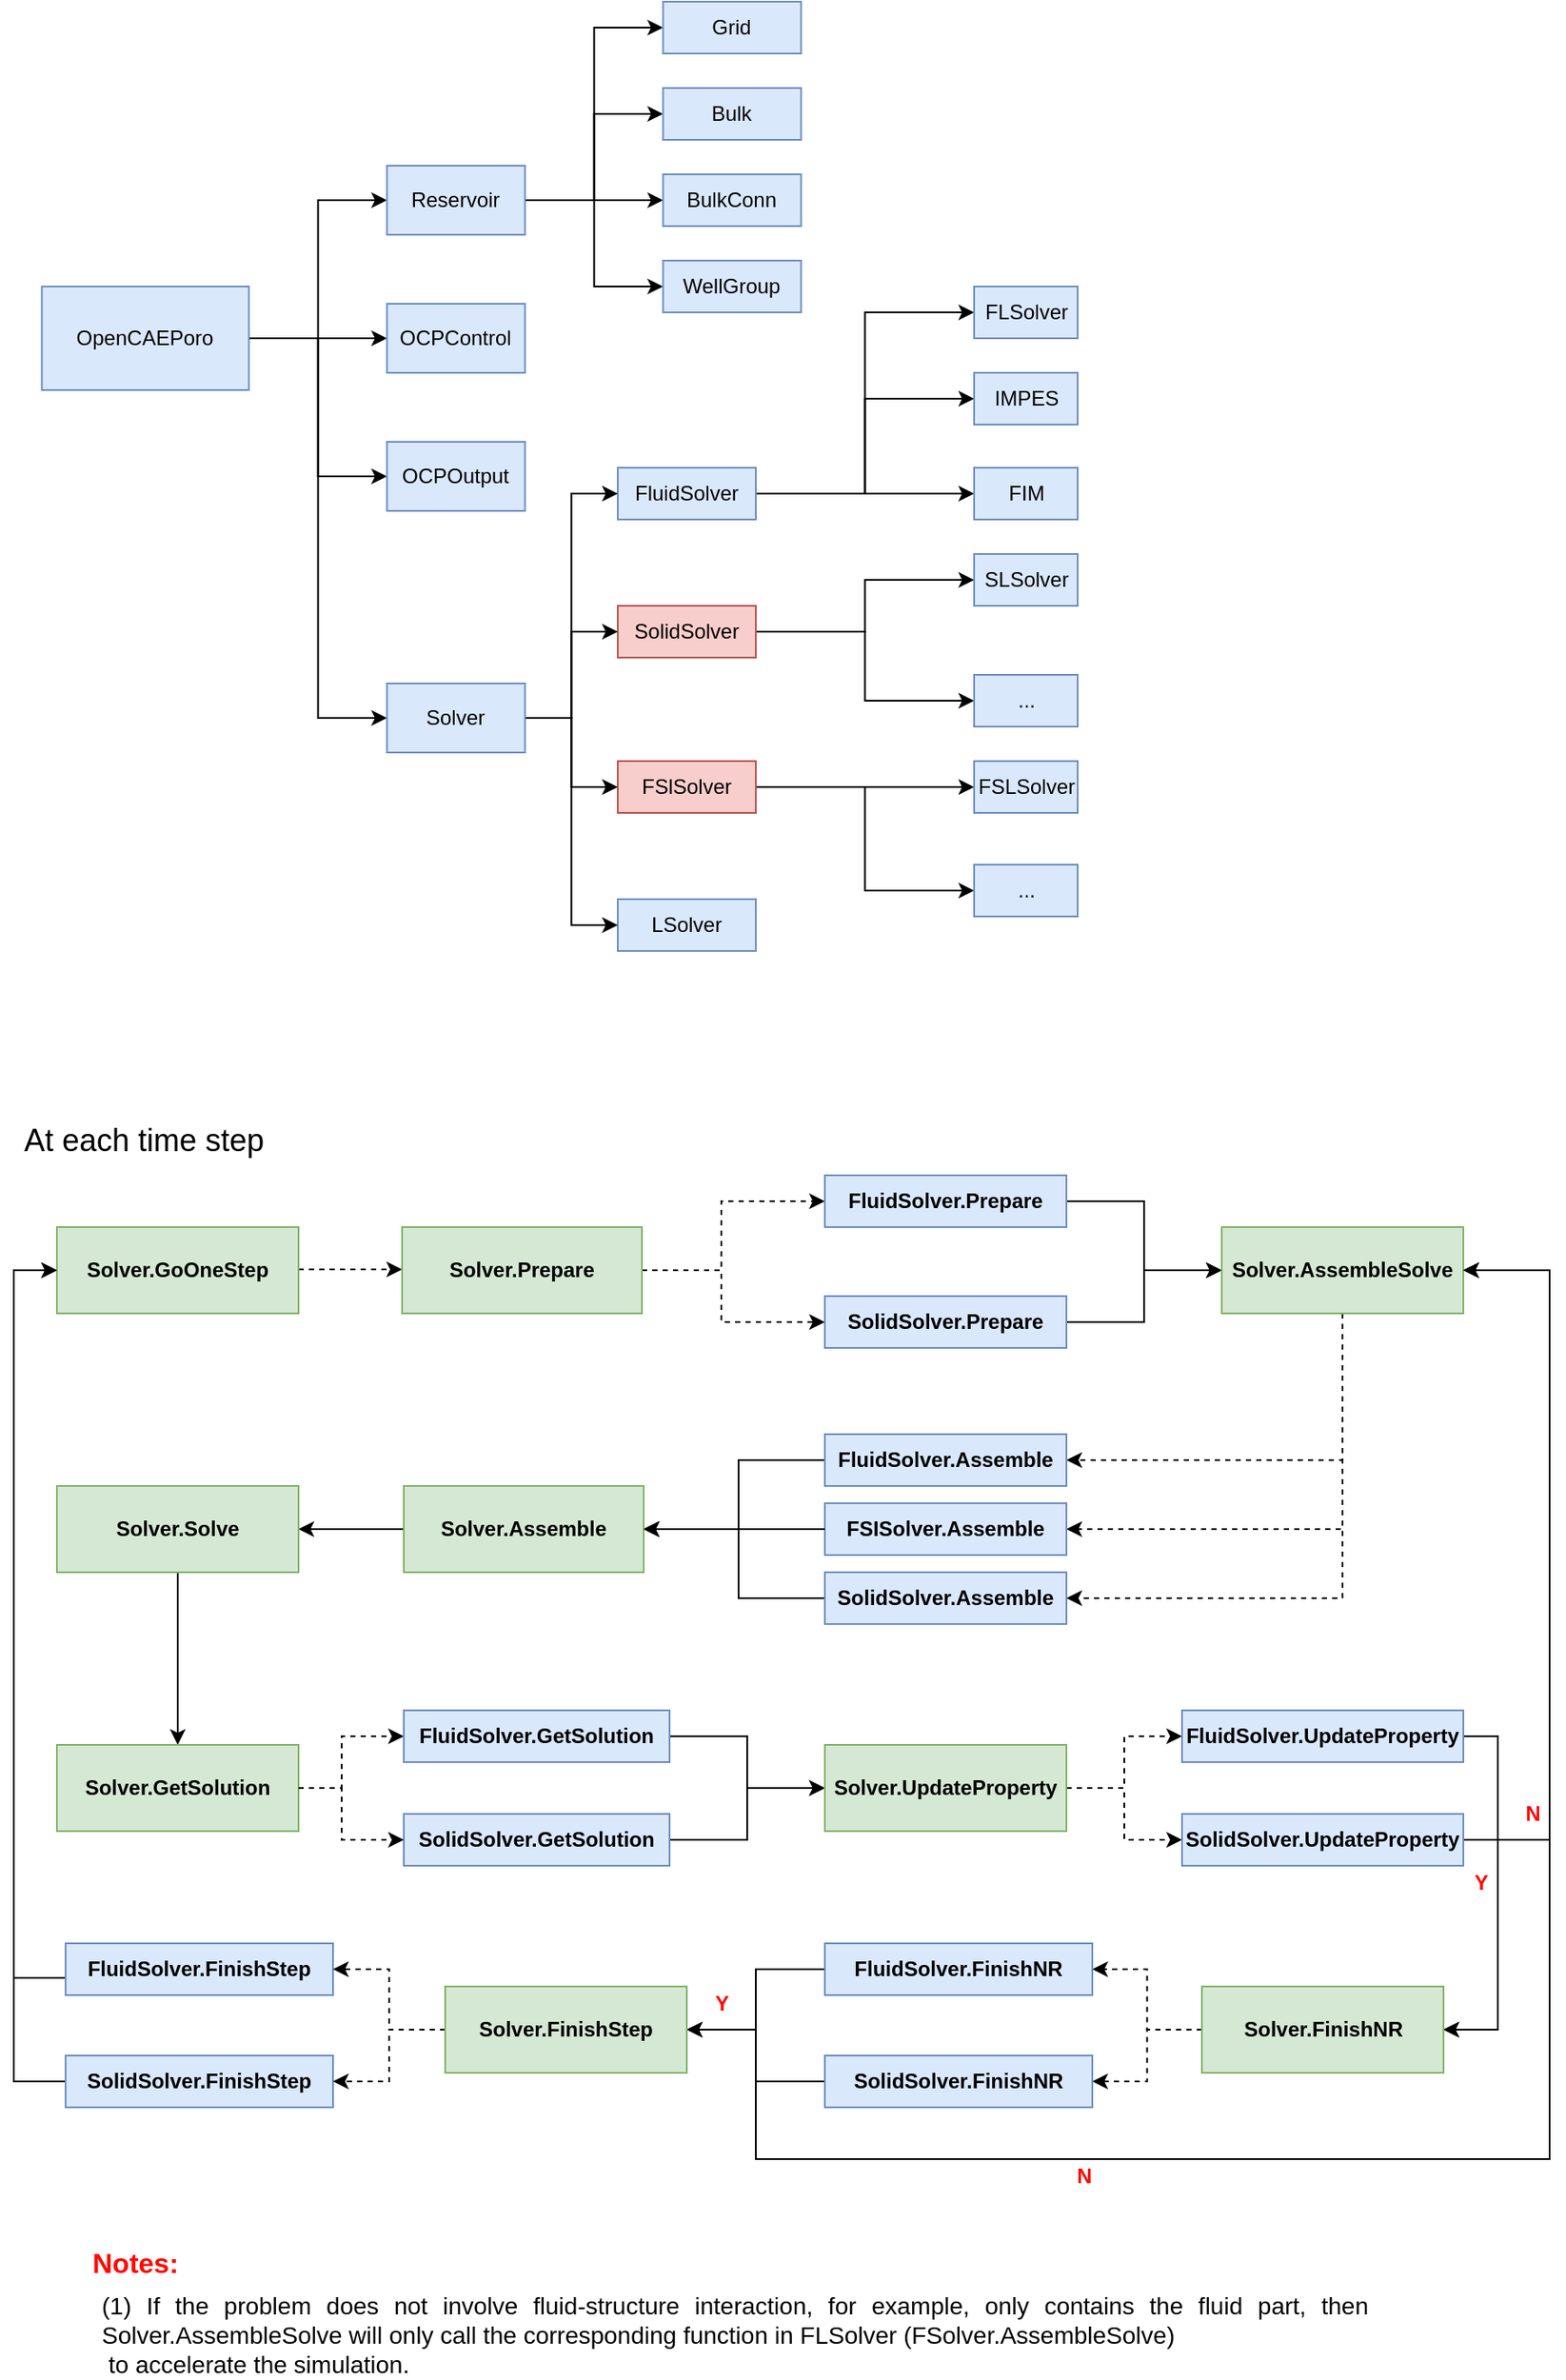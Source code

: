 <mxfile version="15.7.3" type="device"><diagram id="8wKtJb_5iso_8oBsHW1d" name="第 1 页"><mxGraphModel dx="2206" dy="2170" grid="1" gridSize="10" guides="1" tooltips="1" connect="1" arrows="1" fold="1" page="1" pageScale="1" pageWidth="827" pageHeight="1169" math="0" shadow="0"><root><mxCell id="0"/><mxCell id="1" parent="0"/><mxCell id="Cne8viu68LR2Bdw7482d-5" style="edgeStyle=orthogonalEdgeStyle;rounded=0;orthogonalLoop=1;jettySize=auto;html=1;exitX=1;exitY=0.5;exitDx=0;exitDy=0;entryX=0;entryY=0.5;entryDx=0;entryDy=0;" parent="1" source="Cne8viu68LR2Bdw7482d-1" target="Cne8viu68LR2Bdw7482d-2" edge="1"><mxGeometry relative="1" as="geometry"/></mxCell><mxCell id="Cne8viu68LR2Bdw7482d-6" style="edgeStyle=orthogonalEdgeStyle;rounded=0;orthogonalLoop=1;jettySize=auto;html=1;exitX=1;exitY=0.5;exitDx=0;exitDy=0;entryX=0;entryY=0.5;entryDx=0;entryDy=0;" parent="1" source="Cne8viu68LR2Bdw7482d-1" target="Cne8viu68LR2Bdw7482d-3" edge="1"><mxGeometry relative="1" as="geometry"/></mxCell><mxCell id="Cne8viu68LR2Bdw7482d-7" style="edgeStyle=orthogonalEdgeStyle;rounded=0;orthogonalLoop=1;jettySize=auto;html=1;exitX=1;exitY=0.5;exitDx=0;exitDy=0;entryX=0;entryY=0.5;entryDx=0;entryDy=0;" parent="1" source="Cne8viu68LR2Bdw7482d-1" target="Cne8viu68LR2Bdw7482d-4" edge="1"><mxGeometry relative="1" as="geometry"/></mxCell><mxCell id="kJc55zpWTFOqaDrOidm_-3" style="edgeStyle=orthogonalEdgeStyle;rounded=0;orthogonalLoop=1;jettySize=auto;html=1;exitX=1;exitY=0.5;exitDx=0;exitDy=0;entryX=0;entryY=0.5;entryDx=0;entryDy=0;" parent="1" source="Cne8viu68LR2Bdw7482d-1" target="kJc55zpWTFOqaDrOidm_-2" edge="1"><mxGeometry relative="1" as="geometry"/></mxCell><mxCell id="Cne8viu68LR2Bdw7482d-1" value="OpenCAEPoro" style="rounded=0;whiteSpace=wrap;html=1;fillColor=#dae8fc;strokeColor=#6c8ebf;" parent="1" vertex="1"><mxGeometry x="-733.75" y="15" width="120" height="60" as="geometry"/></mxCell><mxCell id="Cne8viu68LR2Bdw7482d-11" style="edgeStyle=orthogonalEdgeStyle;rounded=0;orthogonalLoop=1;jettySize=auto;html=1;exitX=1;exitY=0.5;exitDx=0;exitDy=0;entryX=0;entryY=0.5;entryDx=0;entryDy=0;" parent="1" source="Cne8viu68LR2Bdw7482d-2" target="Cne8viu68LR2Bdw7482d-10" edge="1"><mxGeometry relative="1" as="geometry"/></mxCell><mxCell id="Cne8viu68LR2Bdw7482d-14" style="edgeStyle=orthogonalEdgeStyle;rounded=0;orthogonalLoop=1;jettySize=auto;html=1;exitX=1;exitY=0.5;exitDx=0;exitDy=0;entryX=0;entryY=0.5;entryDx=0;entryDy=0;" parent="1" source="Cne8viu68LR2Bdw7482d-2" target="Cne8viu68LR2Bdw7482d-12" edge="1"><mxGeometry relative="1" as="geometry"/></mxCell><mxCell id="Cne8viu68LR2Bdw7482d-15" style="edgeStyle=orthogonalEdgeStyle;rounded=0;orthogonalLoop=1;jettySize=auto;html=1;exitX=1;exitY=0.5;exitDx=0;exitDy=0;entryX=0;entryY=0.5;entryDx=0;entryDy=0;" parent="1" source="Cne8viu68LR2Bdw7482d-2" target="Cne8viu68LR2Bdw7482d-13" edge="1"><mxGeometry relative="1" as="geometry"/></mxCell><mxCell id="Cne8viu68LR2Bdw7482d-17" style="edgeStyle=orthogonalEdgeStyle;rounded=0;orthogonalLoop=1;jettySize=auto;html=1;exitX=1;exitY=0.5;exitDx=0;exitDy=0;entryX=0;entryY=0.5;entryDx=0;entryDy=0;" parent="1" source="Cne8viu68LR2Bdw7482d-2" target="Cne8viu68LR2Bdw7482d-16" edge="1"><mxGeometry relative="1" as="geometry"/></mxCell><mxCell id="Cne8viu68LR2Bdw7482d-2" value="Reservoir" style="rounded=0;whiteSpace=wrap;html=1;fillColor=#dae8fc;strokeColor=#6c8ebf;" parent="1" vertex="1"><mxGeometry x="-533.75" y="-55" width="80" height="40" as="geometry"/></mxCell><mxCell id="Cne8viu68LR2Bdw7482d-3" value="OCPControl" style="rounded=0;whiteSpace=wrap;html=1;fillColor=#dae8fc;strokeColor=#6c8ebf;" parent="1" vertex="1"><mxGeometry x="-533.75" y="25" width="80" height="40" as="geometry"/></mxCell><mxCell id="Cne8viu68LR2Bdw7482d-4" value="OCPOutput" style="rounded=0;whiteSpace=wrap;html=1;fillColor=#dae8fc;strokeColor=#6c8ebf;" parent="1" vertex="1"><mxGeometry x="-533.75" y="105" width="80" height="40" as="geometry"/></mxCell><mxCell id="Cne8viu68LR2Bdw7482d-10" value="Grid" style="rounded=0;whiteSpace=wrap;html=1;fillColor=#dae8fc;strokeColor=#6c8ebf;" parent="1" vertex="1"><mxGeometry x="-373.75" y="-150" width="80" height="30" as="geometry"/></mxCell><mxCell id="Cne8viu68LR2Bdw7482d-12" value="Bulk" style="rounded=0;whiteSpace=wrap;html=1;fillColor=#dae8fc;strokeColor=#6c8ebf;" parent="1" vertex="1"><mxGeometry x="-373.75" y="-100" width="80" height="30" as="geometry"/></mxCell><mxCell id="Cne8viu68LR2Bdw7482d-13" value="WellGroup" style="rounded=0;whiteSpace=wrap;html=1;fillColor=#dae8fc;strokeColor=#6c8ebf;" parent="1" vertex="1"><mxGeometry x="-373.75" width="80" height="30" as="geometry"/></mxCell><mxCell id="Cne8viu68LR2Bdw7482d-16" value="BulkConn" style="rounded=0;whiteSpace=wrap;html=1;fillColor=#dae8fc;strokeColor=#6c8ebf;" parent="1" vertex="1"><mxGeometry x="-373.75" y="-50" width="80" height="30" as="geometry"/></mxCell><mxCell id="w_g7nyHOeUJJgMjQ11_g-9" style="edgeStyle=orthogonalEdgeStyle;rounded=0;orthogonalLoop=1;jettySize=auto;html=1;exitX=1;exitY=0.5;exitDx=0;exitDy=0;entryX=0;entryY=0.5;entryDx=0;entryDy=0;" parent="1" source="w_g7nyHOeUJJgMjQ11_g-2" target="w_g7nyHOeUJJgMjQ11_g-8" edge="1"><mxGeometry relative="1" as="geometry"/></mxCell><mxCell id="w_g7nyHOeUJJgMjQ11_g-12" style="edgeStyle=orthogonalEdgeStyle;rounded=0;orthogonalLoop=1;jettySize=auto;html=1;exitX=1;exitY=0.5;exitDx=0;exitDy=0;entryX=0;entryY=0.5;entryDx=0;entryDy=0;" parent="1" source="w_g7nyHOeUJJgMjQ11_g-2" target="w_g7nyHOeUJJgMjQ11_g-10" edge="1"><mxGeometry relative="1" as="geometry"/></mxCell><mxCell id="w_g7nyHOeUJJgMjQ11_g-13" style="edgeStyle=orthogonalEdgeStyle;rounded=0;orthogonalLoop=1;jettySize=auto;html=1;exitX=1;exitY=0.5;exitDx=0;exitDy=0;entryX=0;entryY=0.5;entryDx=0;entryDy=0;" parent="1" source="w_g7nyHOeUJJgMjQ11_g-2" target="w_g7nyHOeUJJgMjQ11_g-11" edge="1"><mxGeometry relative="1" as="geometry"/></mxCell><mxCell id="w_g7nyHOeUJJgMjQ11_g-2" value="FluidSolver" style="rounded=0;whiteSpace=wrap;html=1;fillColor=#dae8fc;strokeColor=#6c8ebf;" parent="1" vertex="1"><mxGeometry x="-400" y="120" width="80" height="30" as="geometry"/></mxCell><mxCell id="w_g7nyHOeUJJgMjQ11_g-24" style="edgeStyle=orthogonalEdgeStyle;rounded=0;orthogonalLoop=1;jettySize=auto;html=1;exitX=1;exitY=0.5;exitDx=0;exitDy=0;entryX=0;entryY=0.5;entryDx=0;entryDy=0;" parent="1" source="w_g7nyHOeUJJgMjQ11_g-3" target="w_g7nyHOeUJJgMjQ11_g-23" edge="1"><mxGeometry relative="1" as="geometry"/></mxCell><mxCell id="w_g7nyHOeUJJgMjQ11_g-26" style="edgeStyle=orthogonalEdgeStyle;rounded=0;orthogonalLoop=1;jettySize=auto;html=1;exitX=1;exitY=0.5;exitDx=0;exitDy=0;entryX=0;entryY=0.5;entryDx=0;entryDy=0;" parent="1" source="w_g7nyHOeUJJgMjQ11_g-3" target="w_g7nyHOeUJJgMjQ11_g-25" edge="1"><mxGeometry relative="1" as="geometry"/></mxCell><mxCell id="w_g7nyHOeUJJgMjQ11_g-3" value="SolidSolver" style="rounded=0;whiteSpace=wrap;html=1;fillColor=#f8cecc;strokeColor=#b85450;" parent="1" vertex="1"><mxGeometry x="-400" y="200" width="80" height="30" as="geometry"/></mxCell><mxCell id="w_g7nyHOeUJJgMjQ11_g-8" value="FLSolver" style="rounded=0;whiteSpace=wrap;html=1;fillColor=#dae8fc;strokeColor=#6c8ebf;" parent="1" vertex="1"><mxGeometry x="-193.5" y="15" width="60" height="30" as="geometry"/></mxCell><mxCell id="w_g7nyHOeUJJgMjQ11_g-10" value="IMPES" style="rounded=0;whiteSpace=wrap;html=1;fillColor=#dae8fc;strokeColor=#6c8ebf;" parent="1" vertex="1"><mxGeometry x="-193.5" y="65" width="60" height="30" as="geometry"/></mxCell><mxCell id="w_g7nyHOeUJJgMjQ11_g-11" value="FIM" style="rounded=0;whiteSpace=wrap;html=1;fillColor=#dae8fc;strokeColor=#6c8ebf;" parent="1" vertex="1"><mxGeometry x="-193.5" y="120" width="60" height="30" as="geometry"/></mxCell><mxCell id="w_g7nyHOeUJJgMjQ11_g-23" value="SLSolver" style="rounded=0;whiteSpace=wrap;html=1;fillColor=#dae8fc;strokeColor=#6c8ebf;" parent="1" vertex="1"><mxGeometry x="-193.5" y="170" width="60" height="30" as="geometry"/></mxCell><mxCell id="w_g7nyHOeUJJgMjQ11_g-25" value="..." style="rounded=0;whiteSpace=wrap;html=1;fillColor=#dae8fc;strokeColor=#6c8ebf;" parent="1" vertex="1"><mxGeometry x="-193.5" y="240" width="60" height="30" as="geometry"/></mxCell><mxCell id="w_g7nyHOeUJJgMjQ11_g-33" style="edgeStyle=orthogonalEdgeStyle;rounded=0;orthogonalLoop=1;jettySize=auto;html=1;exitX=1;exitY=0.5;exitDx=0;exitDy=0;entryX=0;entryY=0.5;entryDx=0;entryDy=0;" parent="1" source="w_g7nyHOeUJJgMjQ11_g-27" target="w_g7nyHOeUJJgMjQ11_g-31" edge="1"><mxGeometry relative="1" as="geometry"/></mxCell><mxCell id="w_g7nyHOeUJJgMjQ11_g-34" style="edgeStyle=orthogonalEdgeStyle;rounded=0;orthogonalLoop=1;jettySize=auto;html=1;exitX=1;exitY=0.5;exitDx=0;exitDy=0;entryX=0;entryY=0.5;entryDx=0;entryDy=0;" parent="1" source="w_g7nyHOeUJJgMjQ11_g-27" target="w_g7nyHOeUJJgMjQ11_g-32" edge="1"><mxGeometry relative="1" as="geometry"/></mxCell><mxCell id="w_g7nyHOeUJJgMjQ11_g-27" value="FSlSolver" style="rounded=0;whiteSpace=wrap;html=1;fillColor=#f8cecc;strokeColor=#b85450;" parent="1" vertex="1"><mxGeometry x="-400" y="290" width="80" height="30" as="geometry"/></mxCell><mxCell id="w_g7nyHOeUJJgMjQ11_g-31" value="FSLSolver" style="rounded=0;whiteSpace=wrap;html=1;fillColor=#dae8fc;strokeColor=#6c8ebf;" parent="1" vertex="1"><mxGeometry x="-193.5" y="290" width="60" height="30" as="geometry"/></mxCell><mxCell id="w_g7nyHOeUJJgMjQ11_g-32" value="..." style="rounded=0;whiteSpace=wrap;html=1;fillColor=#dae8fc;strokeColor=#6c8ebf;" parent="1" vertex="1"><mxGeometry x="-193.5" y="350" width="60" height="30" as="geometry"/></mxCell><mxCell id="1LSVYJj-Tn-E4dzhFHsI-40" value="LSolver" style="rounded=0;whiteSpace=wrap;html=1;fillColor=#dae8fc;strokeColor=#6c8ebf;" parent="1" vertex="1"><mxGeometry x="-400" y="370" width="80" height="30" as="geometry"/></mxCell><mxCell id="kJc55zpWTFOqaDrOidm_-4" style="edgeStyle=orthogonalEdgeStyle;rounded=0;orthogonalLoop=1;jettySize=auto;html=1;exitX=1;exitY=0.5;exitDx=0;exitDy=0;entryX=0;entryY=0.5;entryDx=0;entryDy=0;" parent="1" source="kJc55zpWTFOqaDrOidm_-2" target="w_g7nyHOeUJJgMjQ11_g-27" edge="1"><mxGeometry relative="1" as="geometry"/></mxCell><mxCell id="kJc55zpWTFOqaDrOidm_-5" style="edgeStyle=orthogonalEdgeStyle;rounded=0;orthogonalLoop=1;jettySize=auto;html=1;exitX=1;exitY=0.5;exitDx=0;exitDy=0;entryX=0;entryY=0.5;entryDx=0;entryDy=0;" parent="1" source="kJc55zpWTFOqaDrOidm_-2" target="w_g7nyHOeUJJgMjQ11_g-2" edge="1"><mxGeometry relative="1" as="geometry"/></mxCell><mxCell id="kJc55zpWTFOqaDrOidm_-6" style="edgeStyle=orthogonalEdgeStyle;rounded=0;orthogonalLoop=1;jettySize=auto;html=1;exitX=1;exitY=0.5;exitDx=0;exitDy=0;entryX=0;entryY=0.5;entryDx=0;entryDy=0;" parent="1" source="kJc55zpWTFOqaDrOidm_-2" target="w_g7nyHOeUJJgMjQ11_g-3" edge="1"><mxGeometry relative="1" as="geometry"/></mxCell><mxCell id="kJc55zpWTFOqaDrOidm_-7" style="edgeStyle=orthogonalEdgeStyle;rounded=0;orthogonalLoop=1;jettySize=auto;html=1;exitX=1;exitY=0.5;exitDx=0;exitDy=0;entryX=0;entryY=0.5;entryDx=0;entryDy=0;" parent="1" source="kJc55zpWTFOqaDrOidm_-2" target="1LSVYJj-Tn-E4dzhFHsI-40" edge="1"><mxGeometry relative="1" as="geometry"/></mxCell><mxCell id="kJc55zpWTFOqaDrOidm_-2" value="Solver" style="rounded=0;whiteSpace=wrap;html=1;fillColor=#dae8fc;strokeColor=#6c8ebf;" parent="1" vertex="1"><mxGeometry x="-533.75" y="245" width="80" height="40" as="geometry"/></mxCell><mxCell id="LOaqJP-7ajjEBjRHVIup-1" value="&lt;font style=&quot;font-size: 18px&quot;&gt;At each time step&lt;/font&gt;" style="text;html=1;align=center;verticalAlign=middle;resizable=0;points=[];autosize=1;strokeColor=none;fillColor=none;" vertex="1" parent="1"><mxGeometry x="-750" y="500" width="150" height="20" as="geometry"/></mxCell><mxCell id="LOaqJP-7ajjEBjRHVIup-2" style="edgeStyle=orthogonalEdgeStyle;rounded=0;orthogonalLoop=1;jettySize=auto;html=1;exitX=1;exitY=0.5;exitDx=0;exitDy=0;entryX=0;entryY=0.5;entryDx=0;entryDy=0;dashed=1;" edge="1" parent="1"><mxGeometry relative="1" as="geometry"><mxPoint x="-585" y="584.5" as="sourcePoint"/><mxPoint x="-525" y="584.5" as="targetPoint"/></mxGeometry></mxCell><mxCell id="LOaqJP-7ajjEBjRHVIup-3" value="&lt;b&gt;Solver.GoOneStep&lt;/b&gt;" style="rounded=0;whiteSpace=wrap;html=1;fillColor=#d5e8d4;strokeColor=#82b366;" vertex="1" parent="1"><mxGeometry x="-725" y="560" width="140" height="50" as="geometry"/></mxCell><mxCell id="LOaqJP-7ajjEBjRHVIup-4" style="edgeStyle=orthogonalEdgeStyle;rounded=0;orthogonalLoop=1;jettySize=auto;html=1;exitX=1;exitY=0.5;exitDx=0;exitDy=0;entryX=0;entryY=0.5;entryDx=0;entryDy=0;dashed=1;" edge="1" parent="1" source="LOaqJP-7ajjEBjRHVIup-6" target="LOaqJP-7ajjEBjRHVIup-10"><mxGeometry relative="1" as="geometry"><Array as="points"><mxPoint x="-340" y="585"/><mxPoint x="-340" y="615"/></Array></mxGeometry></mxCell><mxCell id="LOaqJP-7ajjEBjRHVIup-5" style="edgeStyle=orthogonalEdgeStyle;rounded=0;orthogonalLoop=1;jettySize=auto;html=1;exitX=1;exitY=0.5;exitDx=0;exitDy=0;entryX=0;entryY=0.5;entryDx=0;entryDy=0;dashed=1;" edge="1" parent="1" source="LOaqJP-7ajjEBjRHVIup-6" target="LOaqJP-7ajjEBjRHVIup-8"><mxGeometry relative="1" as="geometry"><Array as="points"><mxPoint x="-340" y="585"/><mxPoint x="-340" y="545"/></Array></mxGeometry></mxCell><mxCell id="LOaqJP-7ajjEBjRHVIup-6" value="&lt;b&gt;Solver.Prepare&lt;/b&gt;" style="rounded=0;whiteSpace=wrap;html=1;fillColor=#d5e8d4;strokeColor=#82b366;" vertex="1" parent="1"><mxGeometry x="-525" y="560" width="139" height="50" as="geometry"/></mxCell><mxCell id="LOaqJP-7ajjEBjRHVIup-7" style="edgeStyle=orthogonalEdgeStyle;rounded=0;orthogonalLoop=1;jettySize=auto;html=1;exitX=1;exitY=0.5;exitDx=0;exitDy=0;entryX=0;entryY=0.5;entryDx=0;entryDy=0;" edge="1" parent="1" source="LOaqJP-7ajjEBjRHVIup-8" target="LOaqJP-7ajjEBjRHVIup-14"><mxGeometry relative="1" as="geometry"/></mxCell><mxCell id="LOaqJP-7ajjEBjRHVIup-8" value="&lt;b&gt;FluidSolver.Prepare&lt;/b&gt;" style="rounded=0;whiteSpace=wrap;html=1;fillColor=#dae8fc;strokeColor=#6c8ebf;" vertex="1" parent="1"><mxGeometry x="-280" y="530" width="140" height="30" as="geometry"/></mxCell><mxCell id="LOaqJP-7ajjEBjRHVIup-9" style="edgeStyle=orthogonalEdgeStyle;rounded=0;orthogonalLoop=1;jettySize=auto;html=1;exitX=1;exitY=0.5;exitDx=0;exitDy=0;entryX=0;entryY=0.5;entryDx=0;entryDy=0;" edge="1" parent="1" source="LOaqJP-7ajjEBjRHVIup-10" target="LOaqJP-7ajjEBjRHVIup-14"><mxGeometry relative="1" as="geometry"/></mxCell><mxCell id="LOaqJP-7ajjEBjRHVIup-10" value="&lt;b&gt;SolidSolver.Prepare&lt;/b&gt;" style="rounded=0;whiteSpace=wrap;html=1;fillColor=#dae8fc;strokeColor=#6c8ebf;" vertex="1" parent="1"><mxGeometry x="-280" y="600" width="140" height="30" as="geometry"/></mxCell><mxCell id="LOaqJP-7ajjEBjRHVIup-11" style="edgeStyle=orthogonalEdgeStyle;rounded=0;orthogonalLoop=1;jettySize=auto;html=1;exitX=0.5;exitY=1;exitDx=0;exitDy=0;entryX=1;entryY=0.5;entryDx=0;entryDy=0;dashed=1;" edge="1" parent="1" source="LOaqJP-7ajjEBjRHVIup-14" target="LOaqJP-7ajjEBjRHVIup-16"><mxGeometry relative="1" as="geometry"/></mxCell><mxCell id="LOaqJP-7ajjEBjRHVIup-12" style="edgeStyle=orthogonalEdgeStyle;rounded=0;orthogonalLoop=1;jettySize=auto;html=1;exitX=0.5;exitY=1;exitDx=0;exitDy=0;entryX=1;entryY=0.5;entryDx=0;entryDy=0;dashed=1;" edge="1" parent="1" source="LOaqJP-7ajjEBjRHVIup-14" target="LOaqJP-7ajjEBjRHVIup-18"><mxGeometry relative="1" as="geometry"/></mxCell><mxCell id="LOaqJP-7ajjEBjRHVIup-13" style="edgeStyle=orthogonalEdgeStyle;rounded=0;orthogonalLoop=1;jettySize=auto;html=1;exitX=0.5;exitY=1;exitDx=0;exitDy=0;entryX=1;entryY=0.5;entryDx=0;entryDy=0;dashed=1;" edge="1" parent="1" source="LOaqJP-7ajjEBjRHVIup-14" target="LOaqJP-7ajjEBjRHVIup-45"><mxGeometry relative="1" as="geometry"/></mxCell><mxCell id="LOaqJP-7ajjEBjRHVIup-14" value="&lt;b&gt;Solver.AssembleSolve&lt;/b&gt;" style="rounded=0;whiteSpace=wrap;html=1;fillColor=#d5e8d4;strokeColor=#82b366;" vertex="1" parent="1"><mxGeometry x="-50" y="560" width="140" height="50" as="geometry"/></mxCell><mxCell id="LOaqJP-7ajjEBjRHVIup-15" style="edgeStyle=orthogonalEdgeStyle;rounded=0;orthogonalLoop=1;jettySize=auto;html=1;exitX=0;exitY=0.5;exitDx=0;exitDy=0;entryX=1;entryY=0.5;entryDx=0;entryDy=0;" edge="1" parent="1" source="LOaqJP-7ajjEBjRHVIup-16" target="LOaqJP-7ajjEBjRHVIup-20"><mxGeometry relative="1" as="geometry"><Array as="points"><mxPoint x="-330" y="695"/><mxPoint x="-330" y="735"/></Array></mxGeometry></mxCell><mxCell id="LOaqJP-7ajjEBjRHVIup-16" value="&lt;b&gt;FluidSolver.Assemble&lt;/b&gt;" style="rounded=0;whiteSpace=wrap;html=1;fillColor=#dae8fc;strokeColor=#6c8ebf;" vertex="1" parent="1"><mxGeometry x="-280" y="680" width="140" height="30" as="geometry"/></mxCell><mxCell id="LOaqJP-7ajjEBjRHVIup-17" style="edgeStyle=orthogonalEdgeStyle;rounded=0;orthogonalLoop=1;jettySize=auto;html=1;exitX=0;exitY=0.5;exitDx=0;exitDy=0;entryX=1;entryY=0.5;entryDx=0;entryDy=0;" edge="1" parent="1" source="LOaqJP-7ajjEBjRHVIup-18" target="LOaqJP-7ajjEBjRHVIup-20"><mxGeometry relative="1" as="geometry"><Array as="points"><mxPoint x="-330" y="775"/><mxPoint x="-330" y="735"/></Array></mxGeometry></mxCell><mxCell id="LOaqJP-7ajjEBjRHVIup-18" value="&lt;b&gt;SolidSolver.Assemble&lt;/b&gt;" style="rounded=0;whiteSpace=wrap;html=1;fillColor=#dae8fc;strokeColor=#6c8ebf;" vertex="1" parent="1"><mxGeometry x="-280" y="760" width="140" height="30" as="geometry"/></mxCell><mxCell id="LOaqJP-7ajjEBjRHVIup-19" style="edgeStyle=orthogonalEdgeStyle;rounded=0;orthogonalLoop=1;jettySize=auto;html=1;exitX=0;exitY=0.5;exitDx=0;exitDy=0;entryX=1;entryY=0.5;entryDx=0;entryDy=0;" edge="1" parent="1" source="LOaqJP-7ajjEBjRHVIup-20" target="LOaqJP-7ajjEBjRHVIup-22"><mxGeometry relative="1" as="geometry"/></mxCell><mxCell id="LOaqJP-7ajjEBjRHVIup-20" value="&lt;b&gt;Solver.Assemble&lt;/b&gt;" style="rounded=0;whiteSpace=wrap;html=1;fillColor=#d5e8d4;strokeColor=#82b366;" vertex="1" parent="1"><mxGeometry x="-524" y="710" width="139" height="50" as="geometry"/></mxCell><mxCell id="LOaqJP-7ajjEBjRHVIup-21" style="edgeStyle=orthogonalEdgeStyle;rounded=0;orthogonalLoop=1;jettySize=auto;html=1;exitX=0.5;exitY=1;exitDx=0;exitDy=0;entryX=0.5;entryY=0;entryDx=0;entryDy=0;" edge="1" parent="1" source="LOaqJP-7ajjEBjRHVIup-22" target="LOaqJP-7ajjEBjRHVIup-24"><mxGeometry relative="1" as="geometry"/></mxCell><mxCell id="LOaqJP-7ajjEBjRHVIup-22" value="&lt;b&gt;Solver.Solve&lt;/b&gt;" style="rounded=0;whiteSpace=wrap;html=1;fillColor=#d5e8d4;strokeColor=#82b366;" vertex="1" parent="1"><mxGeometry x="-725" y="710" width="140" height="50" as="geometry"/></mxCell><mxCell id="LOaqJP-7ajjEBjRHVIup-23" style="edgeStyle=orthogonalEdgeStyle;rounded=0;orthogonalLoop=1;jettySize=auto;html=1;exitX=1;exitY=0.5;exitDx=0;exitDy=0;entryX=0;entryY=0.5;entryDx=0;entryDy=0;dashed=1;" edge="1" parent="1" source="LOaqJP-7ajjEBjRHVIup-24" target="LOaqJP-7ajjEBjRHVIup-26"><mxGeometry relative="1" as="geometry"><Array as="points"><mxPoint x="-560" y="885"/><mxPoint x="-560" y="855"/></Array></mxGeometry></mxCell><mxCell id="LOaqJP-7ajjEBjRHVIup-24" value="&lt;b&gt;Solver.GetSolution&lt;/b&gt;" style="rounded=0;whiteSpace=wrap;html=1;fillColor=#d5e8d4;strokeColor=#82b366;" vertex="1" parent="1"><mxGeometry x="-725" y="860" width="140" height="50" as="geometry"/></mxCell><mxCell id="LOaqJP-7ajjEBjRHVIup-25" style="edgeStyle=orthogonalEdgeStyle;rounded=0;orthogonalLoop=1;jettySize=auto;html=1;exitX=1;exitY=0.5;exitDx=0;exitDy=0;entryX=0;entryY=0.5;entryDx=0;entryDy=0;" edge="1" parent="1" source="LOaqJP-7ajjEBjRHVIup-26" target="LOaqJP-7ajjEBjRHVIup-31"><mxGeometry relative="1" as="geometry"/></mxCell><mxCell id="LOaqJP-7ajjEBjRHVIup-26" value="&lt;b&gt;FluidSolver.GetSolution&lt;/b&gt;" style="rounded=0;whiteSpace=wrap;html=1;fillColor=#dae8fc;strokeColor=#6c8ebf;" vertex="1" parent="1"><mxGeometry x="-524" y="840" width="154" height="30" as="geometry"/></mxCell><mxCell id="LOaqJP-7ajjEBjRHVIup-27" style="edgeStyle=orthogonalEdgeStyle;rounded=0;orthogonalLoop=1;jettySize=auto;html=1;exitX=1;exitY=0.5;exitDx=0;exitDy=0;entryX=0;entryY=0.5;entryDx=0;entryDy=0;" edge="1" parent="1" source="LOaqJP-7ajjEBjRHVIup-28" target="LOaqJP-7ajjEBjRHVIup-31"><mxGeometry relative="1" as="geometry"/></mxCell><mxCell id="LOaqJP-7ajjEBjRHVIup-28" value="&lt;b&gt;SolidSolver.GetSolution&lt;/b&gt;" style="rounded=0;whiteSpace=wrap;html=1;fillColor=#dae8fc;strokeColor=#6c8ebf;" vertex="1" parent="1"><mxGeometry x="-524" y="900" width="154" height="30" as="geometry"/></mxCell><mxCell id="LOaqJP-7ajjEBjRHVIup-29" style="edgeStyle=orthogonalEdgeStyle;rounded=0;orthogonalLoop=1;jettySize=auto;html=1;exitX=1;exitY=0.5;exitDx=0;exitDy=0;entryX=0;entryY=0.5;entryDx=0;entryDy=0;dashed=1;" edge="1" parent="1" source="LOaqJP-7ajjEBjRHVIup-31" target="LOaqJP-7ajjEBjRHVIup-33"><mxGeometry relative="1" as="geometry"/></mxCell><mxCell id="LOaqJP-7ajjEBjRHVIup-30" style="edgeStyle=orthogonalEdgeStyle;rounded=0;orthogonalLoop=1;jettySize=auto;html=1;exitX=1;exitY=0.5;exitDx=0;exitDy=0;entryX=0;entryY=0.5;entryDx=0;entryDy=0;dashed=1;" edge="1" parent="1" source="LOaqJP-7ajjEBjRHVIup-31" target="LOaqJP-7ajjEBjRHVIup-35"><mxGeometry relative="1" as="geometry"/></mxCell><mxCell id="LOaqJP-7ajjEBjRHVIup-31" value="&lt;b&gt;Solver.UpdateProperty&lt;/b&gt;" style="rounded=0;whiteSpace=wrap;html=1;fillColor=#d5e8d4;strokeColor=#82b366;" vertex="1" parent="1"><mxGeometry x="-280" y="860" width="140" height="50" as="geometry"/></mxCell><mxCell id="LOaqJP-7ajjEBjRHVIup-32" style="edgeStyle=orthogonalEdgeStyle;rounded=0;orthogonalLoop=1;jettySize=auto;html=1;exitX=1;exitY=0.5;exitDx=0;exitDy=0;entryX=1;entryY=0.5;entryDx=0;entryDy=0;" edge="1" parent="1" source="LOaqJP-7ajjEBjRHVIup-33" target="LOaqJP-7ajjEBjRHVIup-38"><mxGeometry relative="1" as="geometry"/></mxCell><mxCell id="LOaqJP-7ajjEBjRHVIup-33" value="&lt;b&gt;FluidSolver.UpdateProperty&lt;/b&gt;" style="rounded=0;whiteSpace=wrap;html=1;fillColor=#dae8fc;strokeColor=#6c8ebf;" vertex="1" parent="1"><mxGeometry x="-73" y="840" width="163" height="30" as="geometry"/></mxCell><mxCell id="LOaqJP-7ajjEBjRHVIup-34" style="edgeStyle=orthogonalEdgeStyle;rounded=0;orthogonalLoop=1;jettySize=auto;html=1;exitX=1;exitY=0.5;exitDx=0;exitDy=0;entryX=1;entryY=0.5;entryDx=0;entryDy=0;" edge="1" parent="1" source="LOaqJP-7ajjEBjRHVIup-35" target="LOaqJP-7ajjEBjRHVIup-38"><mxGeometry relative="1" as="geometry"/></mxCell><mxCell id="LOaqJP-7ajjEBjRHVIup-59" style="edgeStyle=orthogonalEdgeStyle;rounded=0;orthogonalLoop=1;jettySize=auto;html=1;exitX=1;exitY=0.5;exitDx=0;exitDy=0;entryX=1;entryY=0.5;entryDx=0;entryDy=0;" edge="1" parent="1" source="LOaqJP-7ajjEBjRHVIup-35" target="LOaqJP-7ajjEBjRHVIup-14"><mxGeometry relative="1" as="geometry"><Array as="points"><mxPoint x="140" y="915"/><mxPoint x="140" y="585"/></Array></mxGeometry></mxCell><mxCell id="LOaqJP-7ajjEBjRHVIup-35" value="&lt;b&gt;SolidSolver.UpdateProperty&lt;/b&gt;" style="rounded=0;whiteSpace=wrap;html=1;fillColor=#dae8fc;strokeColor=#6c8ebf;" vertex="1" parent="1"><mxGeometry x="-73" y="900" width="163" height="30" as="geometry"/></mxCell><mxCell id="LOaqJP-7ajjEBjRHVIup-36" style="edgeStyle=orthogonalEdgeStyle;rounded=0;orthogonalLoop=1;jettySize=auto;html=1;exitX=0;exitY=0.5;exitDx=0;exitDy=0;entryX=1;entryY=0.5;entryDx=0;entryDy=0;dashed=1;" edge="1" parent="1" source="LOaqJP-7ajjEBjRHVIup-38" target="LOaqJP-7ajjEBjRHVIup-50"><mxGeometry relative="1" as="geometry"/></mxCell><mxCell id="LOaqJP-7ajjEBjRHVIup-37" style="edgeStyle=orthogonalEdgeStyle;rounded=0;orthogonalLoop=1;jettySize=auto;html=1;exitX=0;exitY=0.5;exitDx=0;exitDy=0;entryX=1;entryY=0.5;entryDx=0;entryDy=0;dashed=1;" edge="1" parent="1" source="LOaqJP-7ajjEBjRHVIup-38" target="LOaqJP-7ajjEBjRHVIup-52"><mxGeometry relative="1" as="geometry"/></mxCell><mxCell id="LOaqJP-7ajjEBjRHVIup-38" value="&lt;b&gt;Solver.FinishNR&lt;/b&gt;" style="rounded=0;whiteSpace=wrap;html=1;fillColor=#d5e8d4;strokeColor=#82b366;" vertex="1" parent="1"><mxGeometry x="-61.5" y="1000" width="140" height="50" as="geometry"/></mxCell><mxCell id="LOaqJP-7ajjEBjRHVIup-39" style="edgeStyle=orthogonalEdgeStyle;rounded=0;orthogonalLoop=1;jettySize=auto;html=1;exitX=0;exitY=0.5;exitDx=0;exitDy=0;entryX=0;entryY=0.5;entryDx=0;entryDy=0;" edge="1" parent="1" source="LOaqJP-7ajjEBjRHVIup-40" target="LOaqJP-7ajjEBjRHVIup-3"><mxGeometry relative="1" as="geometry"><Array as="points"><mxPoint x="-750" y="995"/><mxPoint x="-750" y="585"/></Array></mxGeometry></mxCell><mxCell id="LOaqJP-7ajjEBjRHVIup-40" value="&lt;b&gt;FluidSolver.FinishStep&lt;/b&gt;" style="rounded=0;whiteSpace=wrap;html=1;fillColor=#dae8fc;strokeColor=#6c8ebf;" vertex="1" parent="1"><mxGeometry x="-720" y="975" width="155" height="30" as="geometry"/></mxCell><mxCell id="LOaqJP-7ajjEBjRHVIup-41" style="edgeStyle=orthogonalEdgeStyle;rounded=0;orthogonalLoop=1;jettySize=auto;html=1;exitX=0;exitY=0.5;exitDx=0;exitDy=0;entryX=0;entryY=0.5;entryDx=0;entryDy=0;" edge="1" parent="1" source="LOaqJP-7ajjEBjRHVIup-42" target="LOaqJP-7ajjEBjRHVIup-3"><mxGeometry relative="1" as="geometry"><Array as="points"><mxPoint x="-750" y="1055"/><mxPoint x="-750" y="585"/></Array></mxGeometry></mxCell><mxCell id="LOaqJP-7ajjEBjRHVIup-42" value="&lt;b&gt;SolidSolver.FinishStep&lt;/b&gt;" style="rounded=0;whiteSpace=wrap;html=1;fillColor=#dae8fc;strokeColor=#6c8ebf;" vertex="1" parent="1"><mxGeometry x="-720" y="1040" width="155" height="30" as="geometry"/></mxCell><mxCell id="LOaqJP-7ajjEBjRHVIup-43" value="&lt;b&gt;&lt;font color=&quot;#ff0800&quot; style=&quot;font-size: 16px&quot;&gt;Notes:&lt;/font&gt;&lt;/b&gt;" style="text;html=1;align=center;verticalAlign=middle;resizable=0;points=[];autosize=1;strokeColor=none;fillColor=none;" vertex="1" parent="1"><mxGeometry x="-715" y="1150" width="70" height="20" as="geometry"/></mxCell><mxCell id="LOaqJP-7ajjEBjRHVIup-44" value="&lt;div style=&quot;text-align: justify&quot;&gt;&lt;span&gt;&lt;font style=&quot;font-size: 14px&quot;&gt;(1) If the problem does not involve fluid-structure interaction, for example, only contains the fluid part, then Solver.AssembleSolve will only call the corresponding function in FLSolver&amp;nbsp;&lt;/font&gt;&lt;/span&gt;&lt;span&gt;&lt;font style=&quot;font-size: 14px&quot;&gt;(FSolver.AssembleSolve)&amp;nbsp;&lt;/font&gt;&lt;/span&gt;&lt;/div&gt;&lt;div style=&quot;text-align: justify&quot;&gt;&lt;span&gt;&lt;font style=&quot;font-size: 14px&quot;&gt;&amp;nbsp;to&amp;nbsp;&lt;/font&gt;&lt;/span&gt;&lt;span style=&quot;font-size: 14px&quot;&gt;accelerate the simulation.&lt;/span&gt;&lt;/div&gt;" style="text;whiteSpace=wrap;html=1;" vertex="1" parent="1"><mxGeometry x="-701" y="1170" width="736" height="30" as="geometry"/></mxCell><mxCell id="LOaqJP-7ajjEBjRHVIup-45" value="&lt;b&gt;FSISolver.Assemble&lt;/b&gt;" style="rounded=0;whiteSpace=wrap;html=1;fillColor=#dae8fc;strokeColor=#6c8ebf;" vertex="1" parent="1"><mxGeometry x="-280" y="720" width="140" height="30" as="geometry"/></mxCell><mxCell id="LOaqJP-7ajjEBjRHVIup-46" style="edgeStyle=orthogonalEdgeStyle;rounded=0;orthogonalLoop=1;jettySize=auto;html=1;exitX=0;exitY=0.5;exitDx=0;exitDy=0;entryX=1;entryY=0.5;entryDx=0;entryDy=0;" edge="1" parent="1" source="LOaqJP-7ajjEBjRHVIup-45" target="LOaqJP-7ajjEBjRHVIup-20"><mxGeometry relative="1" as="geometry"><mxPoint x="-514" y="745" as="sourcePoint"/><mxPoint x="-374" y="735" as="targetPoint"/></mxGeometry></mxCell><mxCell id="LOaqJP-7ajjEBjRHVIup-47" style="edgeStyle=orthogonalEdgeStyle;rounded=0;orthogonalLoop=1;jettySize=auto;html=1;exitX=1;exitY=0.5;exitDx=0;exitDy=0;entryX=0;entryY=0.5;entryDx=0;entryDy=0;dashed=1;" edge="1" parent="1" source="LOaqJP-7ajjEBjRHVIup-24" target="LOaqJP-7ajjEBjRHVIup-28"><mxGeometry relative="1" as="geometry"><mxPoint x="-575" y="895" as="sourcePoint"/><mxPoint x="-514" y="865" as="targetPoint"/><Array as="points"><mxPoint x="-560" y="885"/><mxPoint x="-560" y="915"/></Array></mxGeometry></mxCell><mxCell id="LOaqJP-7ajjEBjRHVIup-48" style="edgeStyle=orthogonalEdgeStyle;rounded=0;orthogonalLoop=1;jettySize=auto;html=1;exitX=0;exitY=0.5;exitDx=0;exitDy=0;entryX=1;entryY=0.5;entryDx=0;entryDy=0;" edge="1" parent="1" source="LOaqJP-7ajjEBjRHVIup-50" target="LOaqJP-7ajjEBjRHVIup-55"><mxGeometry relative="1" as="geometry"/></mxCell><mxCell id="LOaqJP-7ajjEBjRHVIup-49" style="edgeStyle=orthogonalEdgeStyle;rounded=0;orthogonalLoop=1;jettySize=auto;html=1;exitX=0;exitY=0.5;exitDx=0;exitDy=0;entryX=1;entryY=0.5;entryDx=0;entryDy=0;fontColor=#FF0800;" edge="1" parent="1"><mxGeometry relative="1" as="geometry"><mxPoint x="-287.5" y="990" as="sourcePoint"/><mxPoint x="90" y="585" as="targetPoint"/><Array as="points"><mxPoint x="-320" y="990"/><mxPoint x="-320" y="1100"/><mxPoint x="140" y="1100"/><mxPoint x="140" y="585"/></Array></mxGeometry></mxCell><mxCell id="LOaqJP-7ajjEBjRHVIup-50" value="&lt;b&gt;FluidSolver.FinishNR&lt;/b&gt;" style="rounded=0;whiteSpace=wrap;html=1;fillColor=#dae8fc;strokeColor=#6c8ebf;" vertex="1" parent="1"><mxGeometry x="-280" y="975" width="155" height="30" as="geometry"/></mxCell><mxCell id="LOaqJP-7ajjEBjRHVIup-51" style="edgeStyle=orthogonalEdgeStyle;rounded=0;orthogonalLoop=1;jettySize=auto;html=1;exitX=0;exitY=0.5;exitDx=0;exitDy=0;entryX=1;entryY=0.5;entryDx=0;entryDy=0;" edge="1" parent="1" source="LOaqJP-7ajjEBjRHVIup-52" target="LOaqJP-7ajjEBjRHVIup-55"><mxGeometry relative="1" as="geometry"/></mxCell><mxCell id="LOaqJP-7ajjEBjRHVIup-52" value="&lt;b&gt;SolidSolver.FinishNR&lt;/b&gt;" style="rounded=0;whiteSpace=wrap;html=1;fillColor=#dae8fc;strokeColor=#6c8ebf;" vertex="1" parent="1"><mxGeometry x="-280" y="1040" width="155" height="30" as="geometry"/></mxCell><mxCell id="LOaqJP-7ajjEBjRHVIup-53" style="edgeStyle=orthogonalEdgeStyle;rounded=0;orthogonalLoop=1;jettySize=auto;html=1;exitX=0;exitY=0.5;exitDx=0;exitDy=0;entryX=1;entryY=0.5;entryDx=0;entryDy=0;dashed=1;" edge="1" parent="1" source="LOaqJP-7ajjEBjRHVIup-55" target="LOaqJP-7ajjEBjRHVIup-40"><mxGeometry relative="1" as="geometry"/></mxCell><mxCell id="LOaqJP-7ajjEBjRHVIup-54" style="edgeStyle=orthogonalEdgeStyle;rounded=0;orthogonalLoop=1;jettySize=auto;html=1;exitX=0;exitY=0.5;exitDx=0;exitDy=0;entryX=1;entryY=0.5;entryDx=0;entryDy=0;dashed=1;" edge="1" parent="1" source="LOaqJP-7ajjEBjRHVIup-55" target="LOaqJP-7ajjEBjRHVIup-42"><mxGeometry relative="1" as="geometry"/></mxCell><mxCell id="LOaqJP-7ajjEBjRHVIup-55" value="&lt;b&gt;Solver.FinishStep&lt;/b&gt;" style="rounded=0;whiteSpace=wrap;html=1;fillColor=#d5e8d4;strokeColor=#82b366;" vertex="1" parent="1"><mxGeometry x="-500" y="1000" width="140" height="50" as="geometry"/></mxCell><mxCell id="LOaqJP-7ajjEBjRHVIup-56" value="&lt;b&gt;&lt;font color=&quot;#ff0800&quot;&gt;Y&lt;/font&gt;&lt;/b&gt;" style="text;html=1;align=center;verticalAlign=middle;resizable=0;points=[];autosize=1;strokeColor=none;fillColor=none;" vertex="1" parent="1"><mxGeometry x="-350" y="1000" width="20" height="20" as="geometry"/></mxCell><mxCell id="LOaqJP-7ajjEBjRHVIup-57" value="&lt;b&gt;N&lt;/b&gt;" style="text;html=1;align=center;verticalAlign=middle;resizable=0;points=[];autosize=1;strokeColor=none;fillColor=none;fontColor=#FF0800;" vertex="1" parent="1"><mxGeometry x="-140" y="1100" width="20" height="20" as="geometry"/></mxCell><mxCell id="LOaqJP-7ajjEBjRHVIup-58" value="&lt;b&gt;&lt;font color=&quot;#ff0800&quot;&gt;Y&lt;/font&gt;&lt;/b&gt;" style="text;html=1;align=center;verticalAlign=middle;resizable=0;points=[];autosize=1;strokeColor=none;fillColor=none;" vertex="1" parent="1"><mxGeometry x="90" y="930" width="20" height="20" as="geometry"/></mxCell><mxCell id="LOaqJP-7ajjEBjRHVIup-60" value="&lt;b&gt;N&lt;/b&gt;" style="text;html=1;align=center;verticalAlign=middle;resizable=0;points=[];autosize=1;strokeColor=none;fillColor=none;fontColor=#FF0800;" vertex="1" parent="1"><mxGeometry x="120" y="890" width="20" height="20" as="geometry"/></mxCell></root></mxGraphModel></diagram></mxfile>